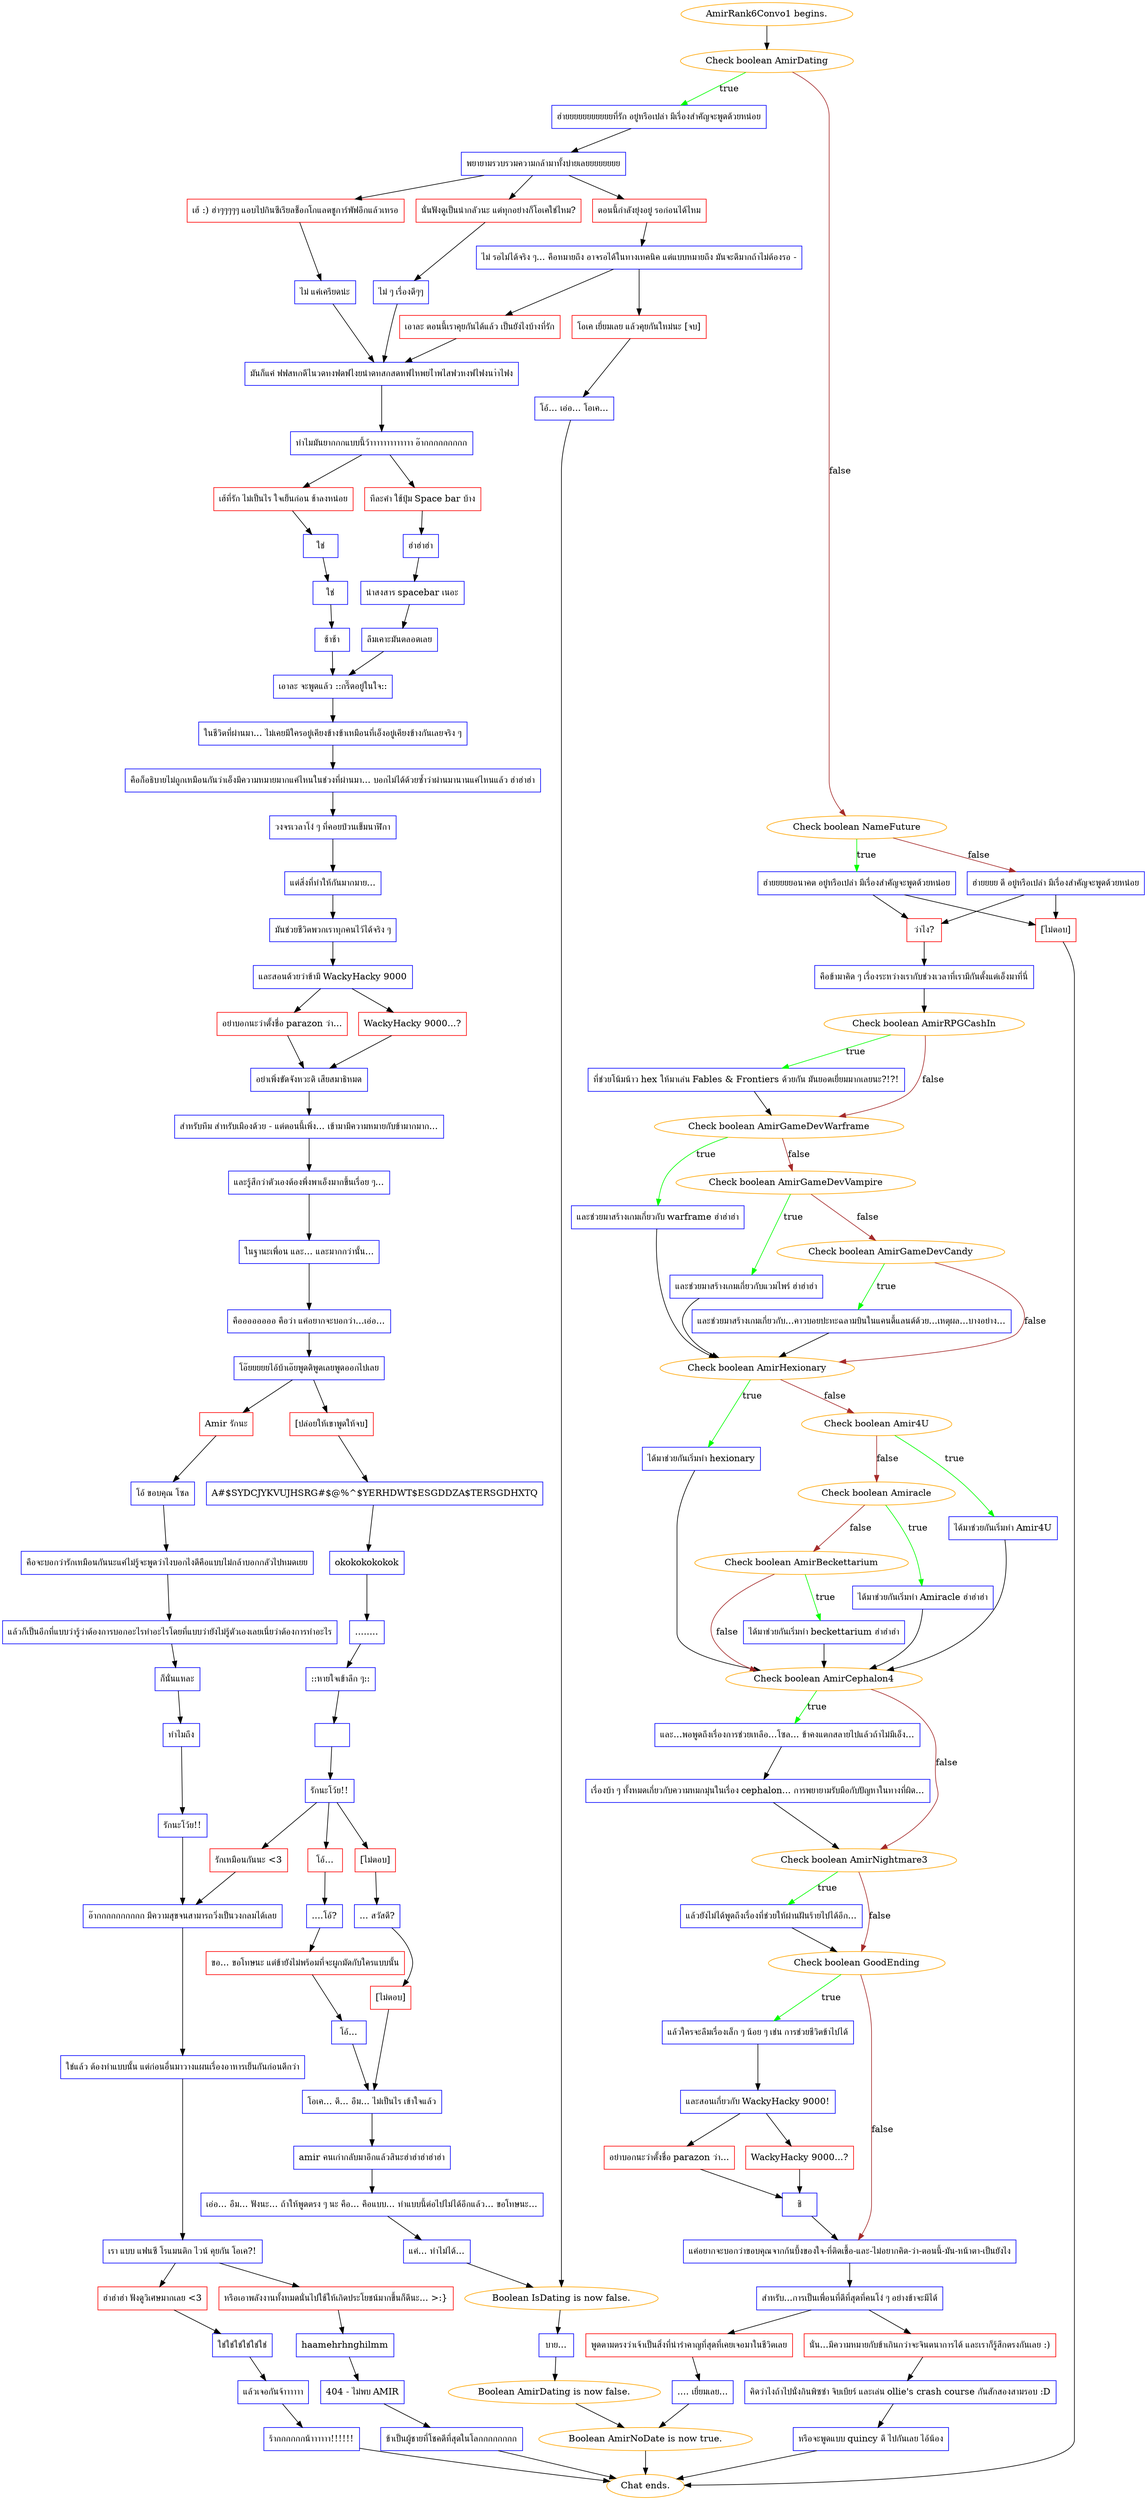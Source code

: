 digraph {
	"AmirRank6Convo1 begins." [color=orange];
		"AmirRank6Convo1 begins." -> j790010462;
	j790010462 [label="Check boolean AmirDating",color=orange];
		j790010462 -> j869214575 [label=true,color=green];
		j790010462 -> j4292522466 [label=false,color=brown];
	j869214575 [label="ฮ่ายยยยยยยยยยยที่รัก อยู่หรือเปล่า มีเรื่องสำคัญจะพูดด้วยหน่อย",shape=box,color=blue];
		j869214575 -> j2346771379;
	j4292522466 [label="Check boolean NameFuture",color=orange];
		j4292522466 -> j1980853211 [label=true,color=green];
		j4292522466 -> j560535044 [label=false,color=brown];
	j2346771379 [label="พยายามรวบรวมความกล้ามาทั้งบ่ายเลยยยยยยยย",shape=box,color=blue];
		j2346771379 -> j3625166084;
		j2346771379 -> j2326443563;
		j2346771379 -> j4225956778;
	j1980853211 [label="ฮ่ายยยยยอนาคต อยู่หรือเปล่า มีเรื่องสำคัญจะพูดด้วยหน่อย",shape=box,color=blue];
		j1980853211 -> j588907709;
		j1980853211 -> j1826947313;
	j560535044 [label="ฮ่ายยยย ดี อยู่หรือเปล่า มีเรื่องสำคัญจะพูดด้วยหน่อย",shape=box,color=blue];
		j560535044 -> j588907709;
		j560535044 -> j1826947313;
	j3625166084 [label="เฮ้ :) ฮ่าๆๆๆๆๆ แอบไปกินซีเรียลช็อกโกแลตชูการ์พัฟอีกแล้วเหรอ",shape=box,color=red];
		j3625166084 -> j1038924622;
	j2326443563 [label="นั่นฟังดูเป็นน่ากลัวนะ แต่ทุกอย่างก็โอเคใช่ไหม?",shape=box,color=red];
		j2326443563 -> j267209460;
	j4225956778 [label="ตอนนี้กำลังยุ่งอยู่ รอก่อนได้ไหม",shape=box,color=red];
		j4225956778 -> j3505445824;
	j588907709 [label="ว่าไง?",shape=box,color=red];
		j588907709 -> j3766864029;
	j1826947313 [label="[ไม่ตอบ]",shape=box,color=red];
		j1826947313 -> "Chat ends.";
	j1038924622 [label="ไม่ แค่เครียดน่ะ",shape=box,color=blue];
		j1038924622 -> j894327373;
	j267209460 [label="ไม่ ๆ เรื่องดีๆๆ",shape=box,color=blue];
		j267209460 -> j894327373;
	j3505445824 [label="ไม่ รอไม่ได้จริง ๆ... คือหมายถึง อาจรอได้ในทางเทคนิค แต่แบบหมายถึง มันจะดีมากถ้าไม่ต้องรอ -",shape=box,color=blue];
		j3505445824 -> j1510717078;
		j3505445824 -> j462587389;
	j3766864029 [label="คือข้ามาคิด ๆ เรื่องระหว่างเรากับช่วงเวลาที่เรามีกันตั้งแต่เอ็งมาที่นี่",shape=box,color=blue];
		j3766864029 -> j3826784422;
	"Chat ends." [color=orange];
	j894327373 [label="มันก็แค่ ฟฟสหกดีไนวดทงฟดฟไงยนำดทสกสดหฟไหพยไำพไสฟวหงฟไฟงนาำไฟง",shape=box,color=blue];
		j894327373 -> j1953200042;
	j1510717078 [label="เอาละ ตอนนี้เราคุยกันได้แล้ว เป็นยังไงบ้างที่รัก",shape=box,color=red];
		j1510717078 -> j894327373;
	j462587389 [label="โอเค เยี่ยมเลย แล้วคุยกันใหม่นะ [จบ]",shape=box,color=red];
		j462587389 -> j3698432666;
	j3826784422 [label="Check boolean AmirRPGCashIn",color=orange];
		j3826784422 -> j3773477370 [label=true,color=green];
		j3826784422 -> j2297868336 [label=false,color=brown];
	j1953200042 [label="ทำไมมันยากกกแบบนี้ว้าาาาาาาาาาาาา อ๊ากกกกกกกกก",shape=box,color=blue];
		j1953200042 -> j3973569403;
		j1953200042 -> j195065891;
	j3698432666 [label="โอ้... เอ่อ... โอเค...",shape=box,color=blue];
		j3698432666 -> j835200101;
	j3773477370 [label="ที่ช่วยโน้มน้าว hex ให้มาเล่น Fables & Frontiers ด้วยกัน มันยอดเยี่ยมมากเลยนะ?!?!",shape=box,color=blue];
		j3773477370 -> j2297868336;
	j2297868336 [label="Check boolean AmirGameDevWarframe",color=orange];
		j2297868336 -> j2167711390 [label=true,color=green];
		j2297868336 -> j3506259166 [label=false,color=brown];
	j3973569403 [label="เฮ้ที่รัก ไม่เป็นไร ใจเย็นก่อน ช้าลงหน่อย",shape=box,color=red];
		j3973569403 -> j2164975611;
	j195065891 [label="ทีละคำ ใช้ปุ่ม Space bar บ้าง",shape=box,color=red];
		j195065891 -> j509108339;
	j835200101 [label="Boolean IsDating is now false.",color=orange];
		j835200101 -> j1489331938;
	j2167711390 [label="และช่วยมาสร้างเกมเกี่ยวกับ warframe ฮ่าฮ่าฮ่า",shape=box,color=blue];
		j2167711390 -> j3646133356;
	j3506259166 [label="Check boolean AmirGameDevVampire",color=orange];
		j3506259166 -> j2919331700 [label=true,color=green];
		j3506259166 -> j1286003093 [label=false,color=brown];
	j2164975611 [label="ใช่",shape=box,color=blue];
		j2164975611 -> j1062199200;
	j509108339 [label="ฮ่าฮ่าฮ่า",shape=box,color=blue];
		j509108339 -> j3386870362;
	j1489331938 [label="บาย...",shape=box,color=blue];
		j1489331938 -> j911677755;
	j3646133356 [label="Check boolean AmirHexionary",color=orange];
		j3646133356 -> j1602059128 [label=true,color=green];
		j3646133356 -> j3967894332 [label=false,color=brown];
	j2919331700 [label="และช่วยมาสร้างเกมเกี่ยวกับแวมไพร์ ฮ่าฮ่าฮ่า",shape=box,color=blue];
		j2919331700 -> j3646133356;
	j1286003093 [label="Check boolean AmirGameDevCandy",color=orange];
		j1286003093 -> j1223363867 [label=true,color=green];
		j1286003093 -> j3646133356 [label=false,color=brown];
	j1062199200 [label="ใช่",shape=box,color=blue];
		j1062199200 -> j1214526599;
	j3386870362 [label="น่าสงสาร spacebar เนอะ",shape=box,color=blue];
		j3386870362 -> j686266915;
	j911677755 [label="Boolean AmirDating is now false.",color=orange];
		j911677755 -> j1438323710;
	j1602059128 [label="ได้มาช่วยกันเริ่มทำ hexionary",shape=box,color=blue];
		j1602059128 -> j3587826111;
	j3967894332 [label="Check boolean Amir4U",color=orange];
		j3967894332 -> j2094219376 [label=true,color=green];
		j3967894332 -> j3456698547 [label=false,color=brown];
	j1223363867 [label="และช่วยมาสร้างเกมเกี่ยวกับ...คาวบอยปะทะฉลามบินในแคนดี้แลนด์ด้วย...เหตุผล...บางอย่าง...",shape=box,color=blue];
		j1223363867 -> j3646133356;
	j1214526599 [label="ช้าช้า",shape=box,color=blue];
		j1214526599 -> j3327083835;
	j686266915 [label="ลืมเคาะมันตลอดเลย",shape=box,color=blue];
		j686266915 -> j3327083835;
	j1438323710 [label="Boolean AmirNoDate is now true.",color=orange];
		j1438323710 -> "Chat ends.";
	j3587826111 [label="Check boolean AmirCephalon4",color=orange];
		j3587826111 -> j2989808750 [label=true,color=green];
		j3587826111 -> j181140992 [label=false,color=brown];
	j2094219376 [label="ได้มาช่วยกันเริ่มทำ Amir4U",shape=box,color=blue];
		j2094219376 -> j3587826111;
	j3456698547 [label="Check boolean Amiracle",color=orange];
		j3456698547 -> j1388535600 [label=true,color=green];
		j3456698547 -> j3662880471 [label=false,color=brown];
	j3327083835 [label="เอาละ จะพูดแล้ว ::กรี๊ดอยู่ในใจ::",shape=box,color=blue];
		j3327083835 -> j2068667019;
	j2989808750 [label="และ...พอพูดถึงเรื่องการช่วยเหลือ...โซล... ข้าคงแตกสลายไปแล้วถ้าไม่มีเอ็ง...",shape=box,color=blue];
		j2989808750 -> j4062662634;
	j181140992 [label="Check boolean AmirNightmare3",color=orange];
		j181140992 -> j3350239536 [label=true,color=green];
		j181140992 -> j2311468738 [label=false,color=brown];
	j1388535600 [label="ได้มาช่วยกันเริ่มทำ Amiracle ฮ่าฮ่าฮ่า",shape=box,color=blue];
		j1388535600 -> j3587826111;
	j3662880471 [label="Check boolean AmirBeckettarium",color=orange];
		j3662880471 -> j301938268 [label=true,color=green];
		j3662880471 -> j3587826111 [label=false,color=brown];
	j2068667019 [label="ในชีวิตที่ผ่านมา... ไม่เคยมีใครอยู่เคียงข้างข้าเหมือนที่เอ็งอยู่เคียงข้างกันเลยจริง ๆ",shape=box,color=blue];
		j2068667019 -> j3203412506;
	j4062662634 [label="เรื่องบ้า ๆ ทั้งหมดเกี่ยวกับความหมกมุ่นในเรื่อง cephalon... การพยายามรับมือกับปัญหาในทางที่ผิด...",shape=box,color=blue];
		j4062662634 -> j181140992;
	j3350239536 [label="แล้วยังไม่ได้พูดถึงเรื่องที่ช่วยให้ผ่านฝันร้ายไปได้อีก...",shape=box,color=blue];
		j3350239536 -> j2311468738;
	j2311468738 [label="Check boolean GoodEnding",color=orange];
		j2311468738 -> j723379396 [label=true,color=green];
		j2311468738 -> j4227194458 [label=false,color=brown];
	j301938268 [label="ได้มาช่วยกันเริ่มทำ beckettarium ฮ่าฮ่าฮ่า",shape=box,color=blue];
		j301938268 -> j3587826111;
	j3203412506 [label="คือก็อธิบายไม่ถูกเหมือนกันว่าเอ็งมีความหมายมากแค่ไหนในช่วงที่ผ่านมา... บอกไม่ได้ด้วยซ้ำว่าผ่านมานานแค่ไหนแล้ว ฮ่าฮ่าฮ่า",shape=box,color=blue];
		j3203412506 -> j844490563;
	j723379396 [label="แล้วใครจะลืมเรื่องเล็ก ๆ น้อย ๆ เช่น การช่วยชีวิตข้าไปได้",shape=box,color=blue];
		j723379396 -> j2325699444;
	j4227194458 [label="แค่อยากจะบอกว่าขอบคุณจากก้นบึ้งของใจ-ที่ติดเชื้อ-และ-ไม่อยากคิด-ว่า-ตอนนี้-มัน-หน้าตา-เป็นยังไง",shape=box,color=blue];
		j4227194458 -> j4181736624;
	j844490563 [label="วงจรเวลาโง่ ๆ ที่คอยป่วนเข็มนาฬิกา",shape=box,color=blue];
		j844490563 -> j807759854;
	j2325699444 [label="และสอนเกี่ยวกับ WackyHacky 9000!",shape=box,color=blue];
		j2325699444 -> j2538775099;
		j2325699444 -> j3964949737;
	j4181736624 [label="สำหรับ...การเป็นเพื่อนที่ดีที่สุดที่คนโง่ ๆ อย่างข้าจะมีได้",shape=box,color=blue];
		j4181736624 -> j2403142569;
		j4181736624 -> j2162792043;
	j807759854 [label="แต่สิ่งที่ทำให้กันมากมาย...",shape=box,color=blue];
		j807759854 -> j3818136657;
	j2538775099 [label="อย่าบอกนะว่าตั้งชื่อ parazon ว่า...",shape=box,color=red];
		j2538775099 -> j3468834907;
	j3964949737 [label="WackyHacky 9000...?",shape=box,color=red];
		j3964949737 -> j3468834907;
	j2403142569 [label="นั่น...มีความหมายกับข้าเกินกว่าจะจินตนาการได้ และเราก็รู้สึกตรงกันเลย :)",shape=box,color=red];
		j2403142569 -> j1112976246;
	j2162792043 [label="พูดตามตรงว่าเจ้าเป็นสิ่งที่น่ารำคาญที่สุดที่เคยเจอมาในชีวิตเลย",shape=box,color=red];
		j2162792043 -> j675594408;
	j3818136657 [label="มันช่วยชีวิตพวกเราทุกคนไว้ได้จริง ๆ",shape=box,color=blue];
		j3818136657 -> j3006356238;
	j3468834907 [label="ชิ",shape=box,color=blue];
		j3468834907 -> j4227194458;
	j1112976246 [label="คิดว่าไงถ้าไปนั่งกินพิซซ่า จิบเบียร์ และเล่น ollie's crash course กันสักสองสามรอบ :D",shape=box,color=blue];
		j1112976246 -> j1529205962;
	j675594408 [label=".... เยี่ยมเลย...",shape=box,color=blue];
		j675594408 -> j1438323710;
	j3006356238 [label="และสอนด้วยว่าข้ามี WackyHacky 9000",shape=box,color=blue];
		j3006356238 -> j3410617108;
		j3006356238 -> j1341951435;
	j1529205962 [label="หรือจะพูดแบบ quincy ดี ไปกันเลย ไอ้น้อง",shape=box,color=blue];
		j1529205962 -> "Chat ends.";
	j3410617108 [label="อย่าบอกนะว่าตั้งชื่อ parazon ว่า...",shape=box,color=red];
		j3410617108 -> j1627221331;
	j1341951435 [label="WackyHacky 9000...?",shape=box,color=red];
		j1341951435 -> j1627221331;
	j1627221331 [label="อย่าเพิ่งขัดจังหวะดิ เสียสมาธิหมด",shape=box,color=blue];
		j1627221331 -> j647712183;
	j647712183 [label="สำหรับทีม สำหรับเมืองด้วย - แต่ตอนนี้เพิ่ง... เข้ามามีความหมายกับข้ามากมาก...",shape=box,color=blue];
		j647712183 -> j1524418737;
	j1524418737 [label="และรู้สึกว่าตัวเองต้องพึ่งพาเอ็งมากขึ้นเรื่อย ๆ...",shape=box,color=blue];
		j1524418737 -> j1116234213;
	j1116234213 [label="ในฐานะเพื่อน และ... และมากกว่านั้น...",shape=box,color=blue];
		j1116234213 -> j4169981079;
	j4169981079 [label="คืออออออออ คือว่า แค่อยากจะบอกว่า...เอ่อ...",shape=box,color=blue];
		j4169981079 -> j4195646495;
	j4195646495 [label="โอ๊ยยยยยไอ้บ้าเอ๊ยพูดดิพูดเลยพูดออกไปเลย",shape=box,color=blue];
		j4195646495 -> j2774379068;
		j4195646495 -> j293644762;
	j2774379068 [label="Amir รักนะ",shape=box,color=red];
		j2774379068 -> j1174586385;
	j293644762 [label="[ปล่อยให้เขาพูดให้จบ]",shape=box,color=red];
		j293644762 -> j2632375371;
	j1174586385 [label="โอ้ ขอบคุณ โซล",shape=box,color=blue];
		j1174586385 -> j310339964;
	j2632375371 [label="A#$SYDCJYKVUJHSRG#$@%^$YERHDWT$ESGDDZA$TERSGDHXTQ",shape=box,color=blue];
		j2632375371 -> j1098513364;
	j310339964 [label="คือจะบอกว่ารักเหมือนกันนะแค่ไม่รู้จะพูดว่าไงบอกไงดีคือแบบไม่กล้าบอกกลัวไปหมดเยย",shape=box,color=blue];
		j310339964 -> j1294127870;
	j1098513364 [label="okokokokokok",shape=box,color=blue];
		j1098513364 -> j2572445060;
	j1294127870 [label="แล้วก็เป็นอีกที่แบบว่ารู้ว่าต้องการบอกอะไรทำอะไรโดยที่แบบว่ายังไม่รู้ตัวเองเลยเนี่ยว่าต้องการทำอะไร",shape=box,color=blue];
		j1294127870 -> j1491538929;
	j2572445060 [label="........",shape=box,color=blue];
		j2572445060 -> j1218505877;
	j1491538929 [label="ก็นั่นแหละ",shape=box,color=blue];
		j1491538929 -> j3330865195;
	j1218505877 [label="::หายใจเข้าลึก ๆ::",shape=box,color=blue];
		j1218505877 -> j2185560947;
	j3330865195 [label="ทำไมถึง",shape=box,color=blue];
		j3330865195 -> j3245563096;
	j2185560947 [label=" ",shape=box,color=blue];
		j2185560947 -> j2140365173;
	j3245563096 [label="รักนะโว้ย!!",shape=box,color=blue];
		j3245563096 -> j1657529277;
	j2140365173 [label="รักนะโว้ย!!",shape=box,color=blue];
		j2140365173 -> j2508400698;
		j2140365173 -> j3925166650;
		j2140365173 -> j1955464236;
	j1657529277 [label="อ๊ากกกกกกกกกก มีความสุขจนสามารถวิ่งเป็นวงกลมได้เลย",shape=box,color=blue];
		j1657529277 -> j1883260287;
	j2508400698 [label="รักเหมือนกันนะ <3",shape=box,color=red];
		j2508400698 -> j1657529277;
	j3925166650 [label="โอ้...",shape=box,color=red];
		j3925166650 -> j3460599147;
	j1955464236 [label="[ไม่ตอบ]",shape=box,color=red];
		j1955464236 -> j15599959;
	j1883260287 [label="ใช่แล้ว ต้องทำแบบนั้น แต่ก่อนอื่นมาวางแผนเรื่องอาหารเย็นกันก่อนดีกว่า",shape=box,color=blue];
		j1883260287 -> j3879380890;
	j3460599147 [label="....โอ้?",shape=box,color=blue];
		j3460599147 -> j3023765306;
	j15599959 [label="... สวัสดี?",shape=box,color=blue];
		j15599959 -> j1703721309;
	j3879380890 [label="เรา แบบ แฟนซี โรแมนติก ไวน์ คุยกัน โอเค?!",shape=box,color=blue];
		j3879380890 -> j1033450280;
		j3879380890 -> j3421050645;
	j3023765306 [label="ขอ... ขอโทษนะ แต่ข้ายังไม่พร้อมที่จะผูกมัดกับใครแบบนั้น",shape=box,color=red];
		j3023765306 -> j3208255444;
	j1703721309 [label="[ไม่ตอบ]",shape=box,color=red];
		j1703721309 -> j1547882612;
	j1033450280 [label="ฮ่าฮ่าฮ่า ฟังดูวิเศษมากเลย <3",shape=box,color=red];
		j1033450280 -> j3274510575;
	j3421050645 [label="หรือเอาพลังงานทั้งหมดนั่นไปใช้ให้เกิดประโยชน์มากขึ้นก็ดีนะ... >:}",shape=box,color=red];
		j3421050645 -> j447775778;
	j3208255444 [label="โอ้...",shape=box,color=blue];
		j3208255444 -> j1547882612;
	j1547882612 [label="โอเค... ดี... อืม... ไม่เป็นไร เข้าใจแล้ว",shape=box,color=blue];
		j1547882612 -> j857124096;
	j3274510575 [label="ใช่ใช่ใช่ใช่ใช่ใช่",shape=box,color=blue];
		j3274510575 -> j996135572;
	j447775778 [label="haamehrhnghilmm",shape=box,color=blue];
		j447775778 -> j3848706745;
	j857124096 [label="amir คนเก่ากลับมาอีกแล้วสินะฮ่าฮ่าฮ่าฮ่าฮ่า",shape=box,color=blue];
		j857124096 -> j3927734544;
	j996135572 [label="แล้วเจอกันจ้าาาาาา",shape=box,color=blue];
		j996135572 -> j3766518602;
	j3848706745 [label="404 - ไม่พบ AMIR",shape=box,color=blue];
		j3848706745 -> j4070491913;
	j3927734544 [label="เอ่อ... อืม... ฟังนะ... ถ้าให้พูดตรง ๆ นะ คือ... คือแบบ... ทำแบบนี้ต่อไปไม่ได้อีกแล้ว... ขอโทษนะ...",shape=box,color=blue];
		j3927734544 -> j2484947657;
	j3766518602 [label="ร้ากกกกกกน้าาาาาา!!!!!!",shape=box,color=blue];
		j3766518602 -> "Chat ends.";
	j4070491913 [label="ข้าเป็นผู้ชายที่โชคดีที่สุดในโลกกกกกกกก",shape=box,color=blue];
		j4070491913 -> "Chat ends.";
	j2484947657 [label="แค่... ทำไม่ได้...",shape=box,color=blue];
		j2484947657 -> j835200101;
}
